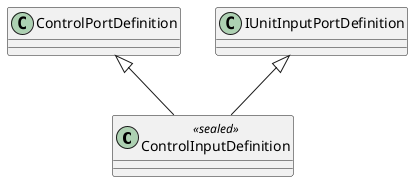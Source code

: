 @startuml
class ControlInputDefinition <<sealed>> {
}
ControlPortDefinition <|-- ControlInputDefinition
IUnitInputPortDefinition <|-- ControlInputDefinition
@enduml
